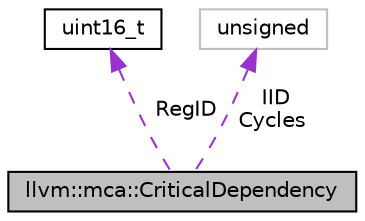digraph "llvm::mca::CriticalDependency"
{
 // LATEX_PDF_SIZE
  bgcolor="transparent";
  edge [fontname="Helvetica",fontsize="10",labelfontname="Helvetica",labelfontsize="10"];
  node [fontname="Helvetica",fontsize="10",shape=record];
  Node1 [label="llvm::mca::CriticalDependency",height=0.2,width=0.4,color="black", fillcolor="grey75", style="filled", fontcolor="black",tooltip="A critical data dependency descriptor."];
  Node2 -> Node1 [dir="back",color="darkorchid3",fontsize="10",style="dashed",label=" RegID" ,fontname="Helvetica"];
  Node2 [label="uint16_t",height=0.2,width=0.4,color="black",URL="$classuint16__t.html",tooltip=" "];
  Node3 -> Node1 [dir="back",color="darkorchid3",fontsize="10",style="dashed",label=" IID\nCycles" ,fontname="Helvetica"];
  Node3 [label="unsigned",height=0.2,width=0.4,color="grey75",tooltip=" "];
}
